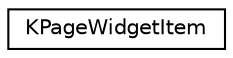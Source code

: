 digraph "Graphical Class Hierarchy"
{
  edge [fontname="Helvetica",fontsize="10",labelfontname="Helvetica",labelfontsize="10"];
  node [fontname="Helvetica",fontsize="10",shape=record];
  rankdir="LR";
  Node0 [label="KPageWidgetItem",height=0.2,width=0.4,color="black", fillcolor="white", style="filled",URL="$classKPageWidgetItem.html",tooltip="KPageWidgetItem is used by KPageWidget and represents a page. "];
}
